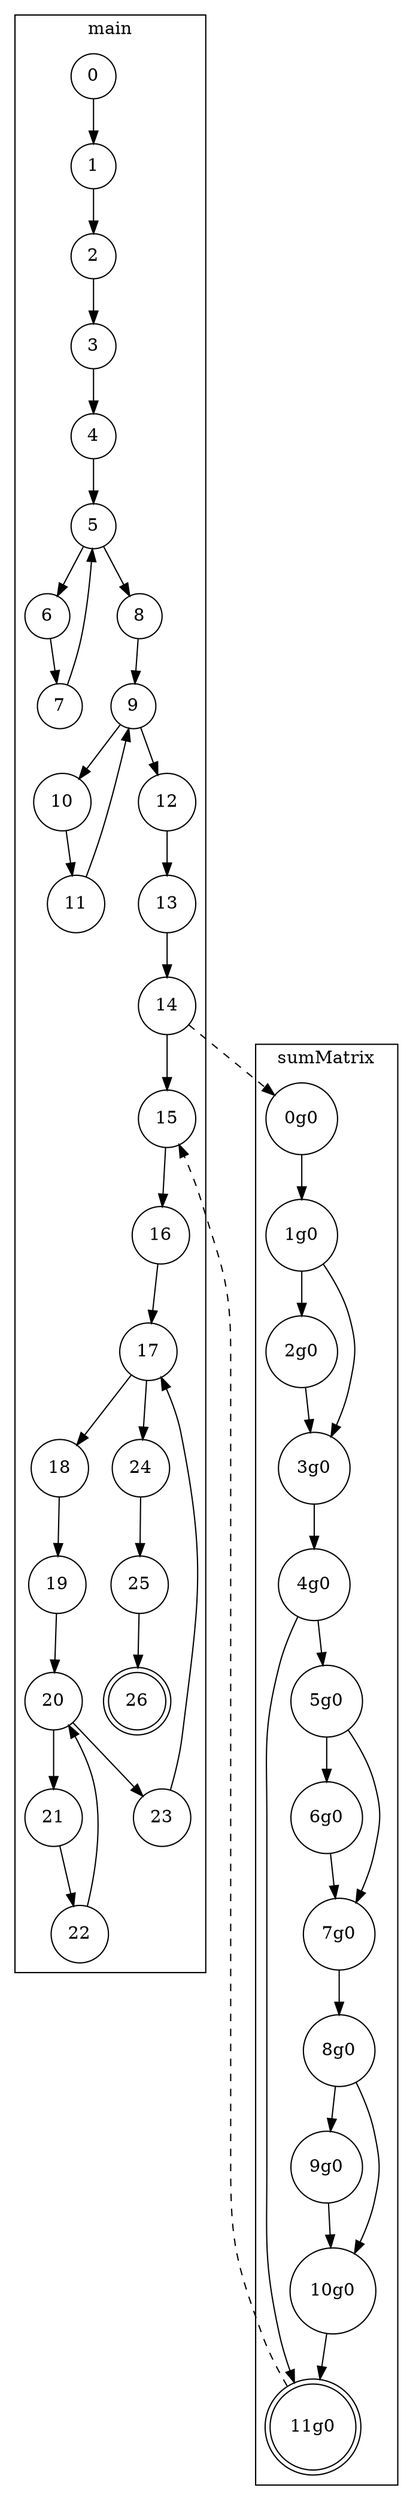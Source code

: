 digraph CFG{
	subgraph cluster_0{
		node [shape = doublecircle] "26";
		node [shape = circle];
		label = "main";
		color=black
		"0" -> "1"; /*exprStmt*/
		"1" -> "2"; /*exprStmt*/
		"2" -> "3"; /*exprStmt*/
		"3" -> "4"; /*beforeloop*/
		"4" -> "5"; /*loop*/
		"5" -> "6"; /*exprStmt*/
		"6" -> "7"; /*loopend*/
		"7" -> "5"; /*loopend*/
		"5" -> "8"; /*beforeloop*/
		"8" -> "9"; /*loop*/
		"9" -> "10"; /*exprStmt*/
		"10" -> "11"; /*loopend*/
		"11" -> "9"; /*loopend*/
		"9" -> "12"; /*exprStmt*/
		"12" -> "13"; /*exprStmt*/
		"13" -> "14"; /*exprStmt*/
		"14" -> "15"; /*exprStmt*/
		"15" -> "16"; /*beforeloop*/
		"16" -> "17"; /*loop*/
		"17" -> "18"; /*declStmt*/
		"18" -> "19"; /*beforeloop*/
		"19" -> "20"; /*loop*/
		"20" -> "21"; /*exprStmt*/
		"21" -> "22"; /*loopend*/
		"22" -> "20"; /*loopend*/
		"20" -> "23"; /*loopend*/
		"23" -> "17"; /*loopend*/
		"17" -> "24"; /*exprStmt*/
		"24" -> "25"; /*exprStmt*/
		"25" -> "26"; /*exprStmt*/
	}
	subgraph cluster_1{
		node [shape = doublecircle] "11g0";
		node [shape = circle];
		label = "sumMatrix";
		color=black
		"0g0" -> "1g0"; /*if*/
		"1g0" -> "2g0"; /*then*/
		"2g0" -> "3g0"; /*ifend*/
		"1g0" -> "3g0";/*ifend*/
		"3g0" -> "4g0"; /*if*/
		"4g0" -> "5g0"; /*if*/
		"5g0" -> "6g0"; /*then*/
		"6g0" -> "7g0"; /*ifend*/
		"5g0" -> "7g0";/*ifend*/
		"7g0" -> "8g0"; /*if*/
		"8g0" -> "9g0"; /*then*/
		"9g0" -> "10g0"; /*ifend*/
		"8g0" -> "10g0";/*ifend*/
		"10g0" -> "11g0"; /*ifend*/
		"4g0" -> "11g0";/*ifend*/
	}
	"14" -> "0g0" [ style=dashed ];
	"11g0" -> "15" [ style=dashed ];
}